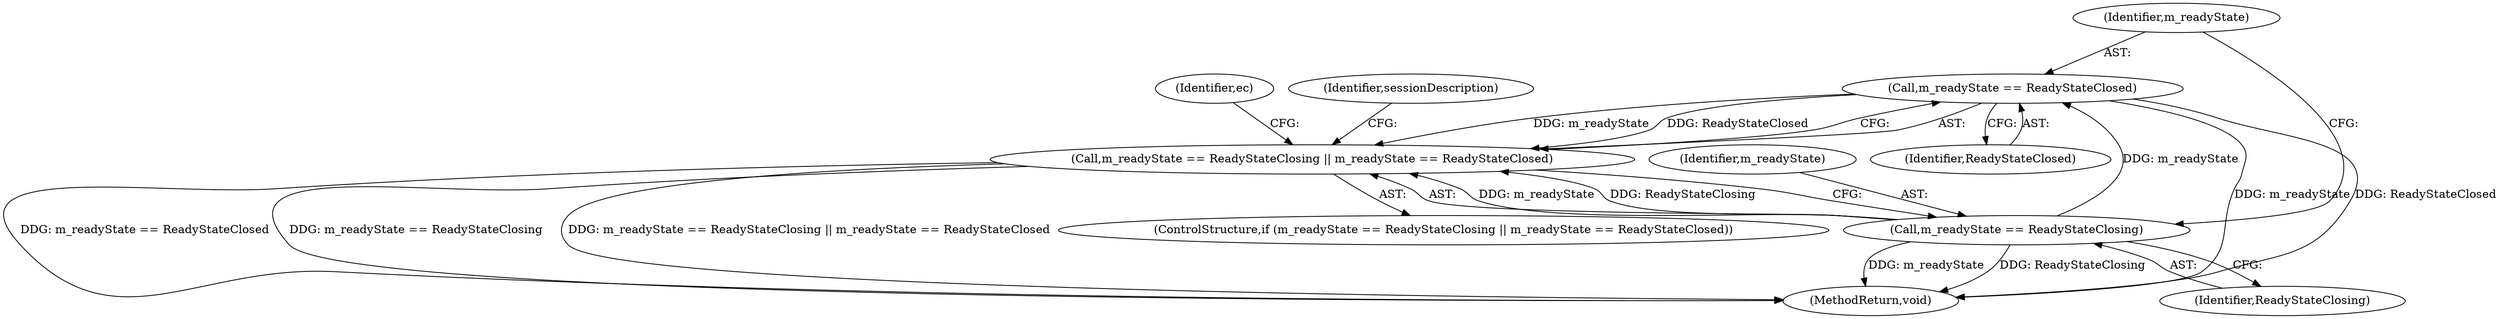 digraph "1_Chrome_ab5e55ff333def909d025ac45da9ffa0d88a63f2_2@API" {
"1000111" [label="(Call,m_readyState == ReadyStateClosed)"];
"1000108" [label="(Call,m_readyState == ReadyStateClosing)"];
"1000107" [label="(Call,m_readyState == ReadyStateClosing || m_readyState == ReadyStateClosed)"];
"1000107" [label="(Call,m_readyState == ReadyStateClosing || m_readyState == ReadyStateClosed)"];
"1000108" [label="(Call,m_readyState == ReadyStateClosing)"];
"1000116" [label="(Identifier,ec)"];
"1000110" [label="(Identifier,ReadyStateClosing)"];
"1000112" [label="(Identifier,m_readyState)"];
"1000109" [label="(Identifier,m_readyState)"];
"1000111" [label="(Call,m_readyState == ReadyStateClosed)"];
"1000113" [label="(Identifier,ReadyStateClosed)"];
"1000141" [label="(MethodReturn,void)"];
"1000106" [label="(ControlStructure,if (m_readyState == ReadyStateClosing || m_readyState == ReadyStateClosed))"];
"1000121" [label="(Identifier,sessionDescription)"];
"1000111" -> "1000107"  [label="AST: "];
"1000111" -> "1000113"  [label="CFG: "];
"1000112" -> "1000111"  [label="AST: "];
"1000113" -> "1000111"  [label="AST: "];
"1000107" -> "1000111"  [label="CFG: "];
"1000111" -> "1000141"  [label="DDG: m_readyState"];
"1000111" -> "1000141"  [label="DDG: ReadyStateClosed"];
"1000111" -> "1000107"  [label="DDG: m_readyState"];
"1000111" -> "1000107"  [label="DDG: ReadyStateClosed"];
"1000108" -> "1000111"  [label="DDG: m_readyState"];
"1000108" -> "1000107"  [label="AST: "];
"1000108" -> "1000110"  [label="CFG: "];
"1000109" -> "1000108"  [label="AST: "];
"1000110" -> "1000108"  [label="AST: "];
"1000112" -> "1000108"  [label="CFG: "];
"1000107" -> "1000108"  [label="CFG: "];
"1000108" -> "1000141"  [label="DDG: ReadyStateClosing"];
"1000108" -> "1000141"  [label="DDG: m_readyState"];
"1000108" -> "1000107"  [label="DDG: m_readyState"];
"1000108" -> "1000107"  [label="DDG: ReadyStateClosing"];
"1000107" -> "1000106"  [label="AST: "];
"1000116" -> "1000107"  [label="CFG: "];
"1000121" -> "1000107"  [label="CFG: "];
"1000107" -> "1000141"  [label="DDG: m_readyState == ReadyStateClosing"];
"1000107" -> "1000141"  [label="DDG: m_readyState == ReadyStateClosing || m_readyState == ReadyStateClosed"];
"1000107" -> "1000141"  [label="DDG: m_readyState == ReadyStateClosed"];
}

